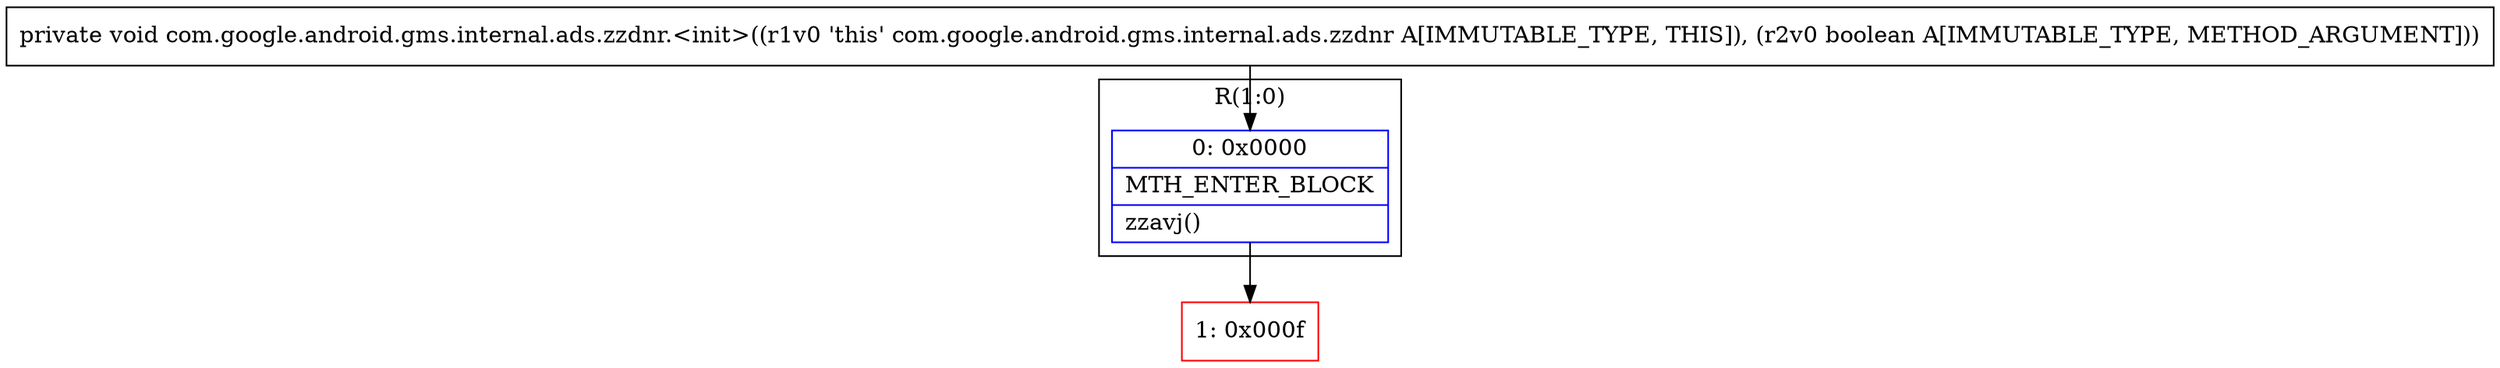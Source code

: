 digraph "CFG forcom.google.android.gms.internal.ads.zzdnr.\<init\>(Z)V" {
subgraph cluster_Region_977046855 {
label = "R(1:0)";
node [shape=record,color=blue];
Node_0 [shape=record,label="{0\:\ 0x0000|MTH_ENTER_BLOCK\l|zzavj()\l}"];
}
Node_1 [shape=record,color=red,label="{1\:\ 0x000f}"];
MethodNode[shape=record,label="{private void com.google.android.gms.internal.ads.zzdnr.\<init\>((r1v0 'this' com.google.android.gms.internal.ads.zzdnr A[IMMUTABLE_TYPE, THIS]), (r2v0 boolean A[IMMUTABLE_TYPE, METHOD_ARGUMENT])) }"];
MethodNode -> Node_0;
Node_0 -> Node_1;
}

